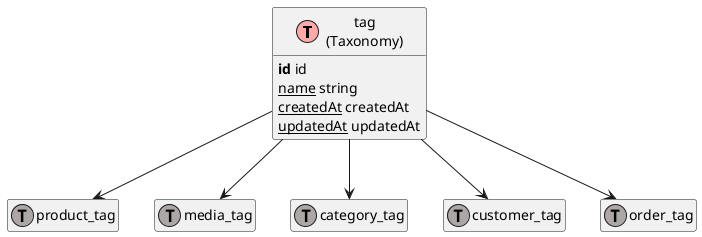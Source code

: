 @startuml
' uncomment the line below if you're using computer with a retina display
' skinparam dpi 300
!define Table(name,desc) class name as "desc" << (T,#FFAAAA) >>
!define ForeignTable(name,desc) class name as "desc" << (T,#ada6a6) >>
!define TranslationTable(name,desc) class name as "desc" << (I,#4286f4) >>
' we use bold for primary key
' green color for unique
' and underscore for not_null
!define primary_key(x) <b>x</b>
!define unique(x) <color:green>x</color>
!define not_null(x) <u>x</u>
' other tags available:
' <i></i>
' <back:COLOR></color>, where color is a color name or html color code
' (#FFAACC)
' see: http://plantuml.com/classes.html#More
hide methods
hide stereotypes
hide empty members
skinparam backgroundColor #FFFFFF

' entities

Table(ShopwareCoreFrameworkTagTagDefinition, "tag\n(Taxonomy)") {
   primary_key(id) id
   not_null(name) string
   not_null(createdAt) createdAt
   not_null(updatedAt) updatedAt
}
ForeignTable(ShopwareCoreContentProductAggregateProductTagProductTagDefinition, "product_tag") {
}
ForeignTable(ShopwareCoreContentMediaAggregateMediaTagMediaTagDefinition, "media_tag") {
}
ForeignTable(ShopwareCoreContentCategoryAggregateCategoryTagCategoryTagDefinition, "category_tag") {
}
ForeignTable(ShopwareCoreCheckoutCustomerAggregateCustomerTagCustomerTagDefinition, "customer_tag") {
}
ForeignTable(ShopwareCoreCheckoutOrderAggregateOrderTagOrderTagDefinition, "order_tag") {
}

' relationshipd

ShopwareCoreFrameworkTagTagDefinition --> ShopwareCoreContentProductAggregateProductTagProductTagDefinition
ShopwareCoreFrameworkTagTagDefinition --> ShopwareCoreContentMediaAggregateMediaTagMediaTagDefinition
ShopwareCoreFrameworkTagTagDefinition --> ShopwareCoreContentCategoryAggregateCategoryTagCategoryTagDefinition
ShopwareCoreFrameworkTagTagDefinition --> ShopwareCoreCheckoutCustomerAggregateCustomerTagCustomerTagDefinition
ShopwareCoreFrameworkTagTagDefinition --> ShopwareCoreCheckoutOrderAggregateOrderTagOrderTagDefinition
@enduml
